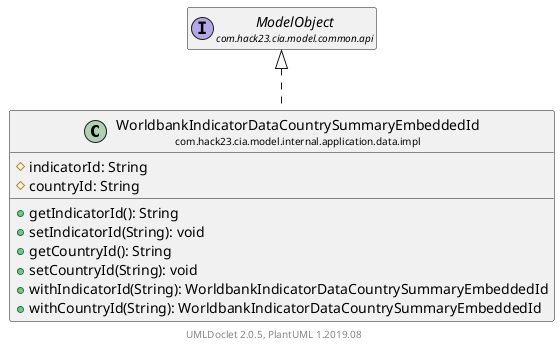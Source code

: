 @startuml
    set namespaceSeparator none
    hide empty fields
    hide empty methods

    class "<size:14>WorldbankIndicatorDataCountrySummaryEmbeddedId\n<size:10>com.hack23.cia.model.internal.application.data.impl" as com.hack23.cia.model.internal.application.data.impl.WorldbankIndicatorDataCountrySummaryEmbeddedId [[WorldbankIndicatorDataCountrySummaryEmbeddedId.html]] {
        #indicatorId: String
        #countryId: String
        +getIndicatorId(): String
        +setIndicatorId(String): void
        +getCountryId(): String
        +setCountryId(String): void
        +withIndicatorId(String): WorldbankIndicatorDataCountrySummaryEmbeddedId
        +withCountryId(String): WorldbankIndicatorDataCountrySummaryEmbeddedId
    }

    interface "<size:14>ModelObject\n<size:10>com.hack23.cia.model.common.api" as com.hack23.cia.model.common.api.ModelObject

    com.hack23.cia.model.common.api.ModelObject <|.. com.hack23.cia.model.internal.application.data.impl.WorldbankIndicatorDataCountrySummaryEmbeddedId

    center footer UMLDoclet 2.0.5, PlantUML 1.2019.08
@enduml
